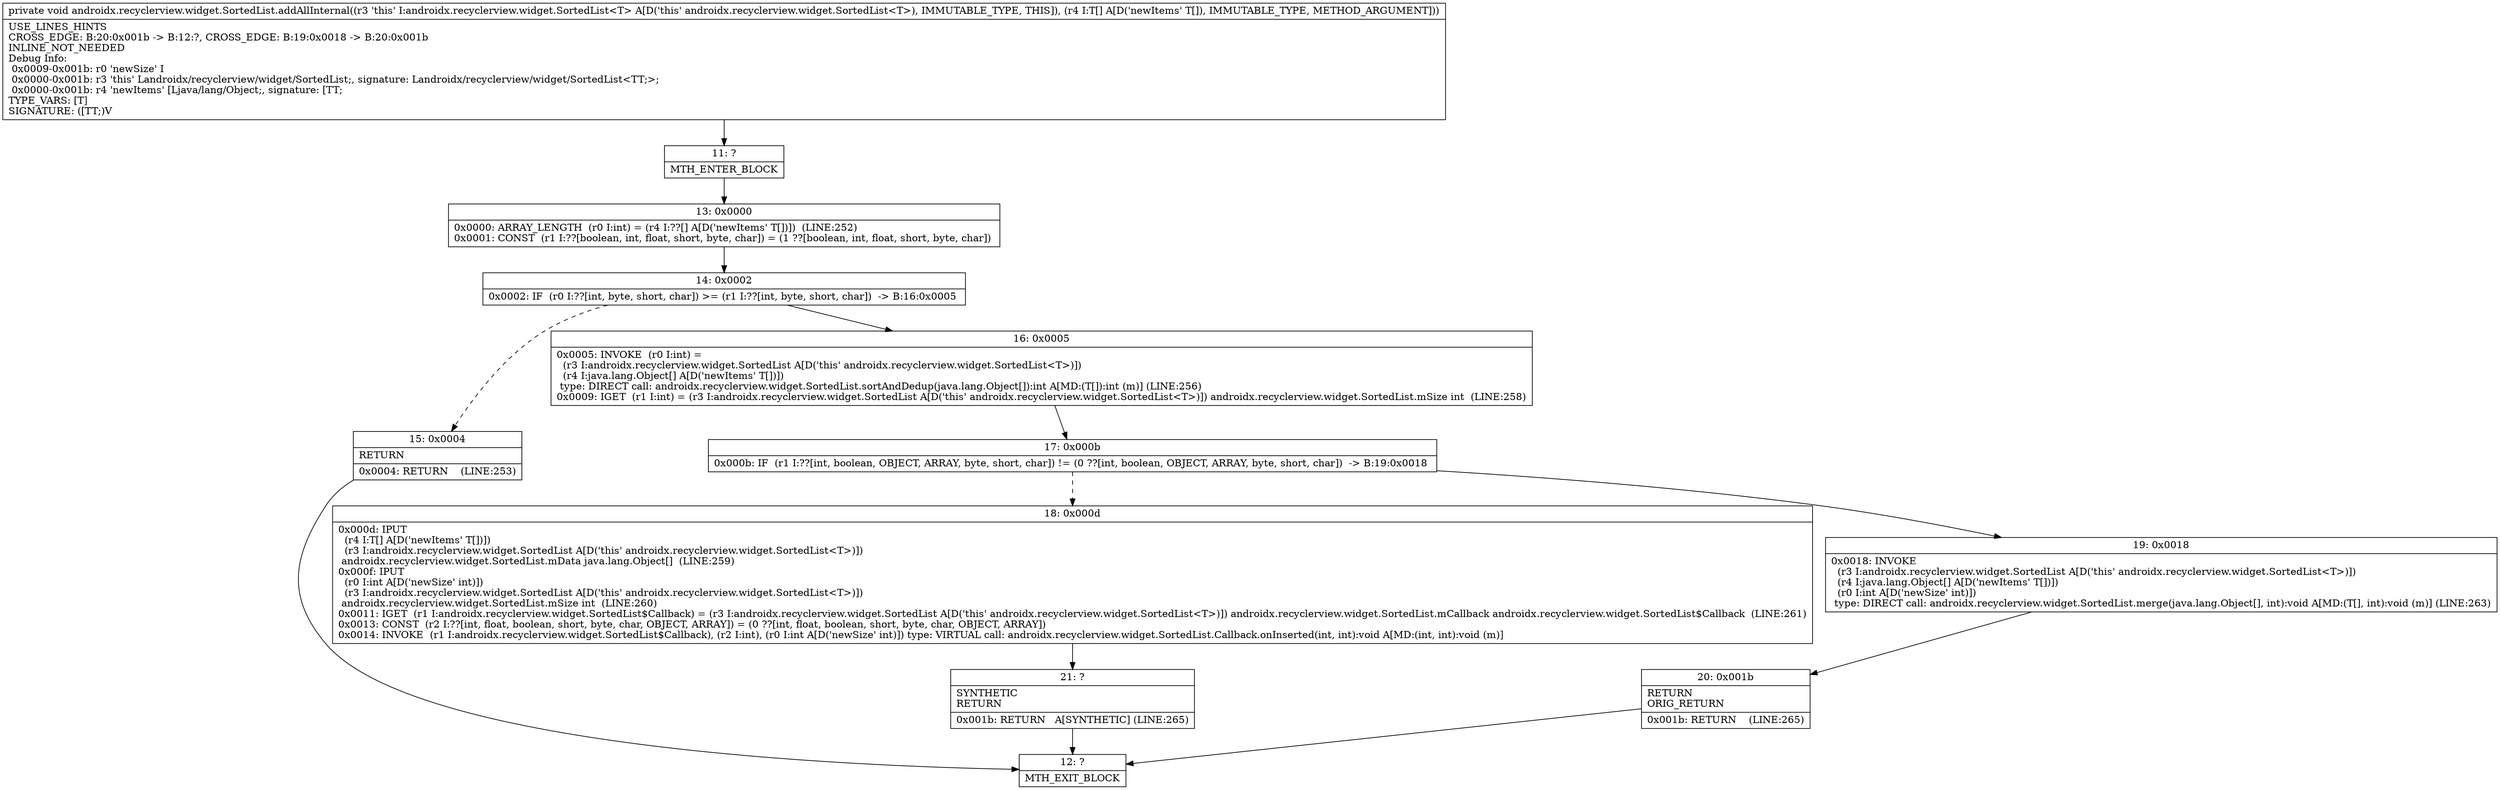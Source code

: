 digraph "CFG forandroidx.recyclerview.widget.SortedList.addAllInternal([Ljava\/lang\/Object;)V" {
Node_11 [shape=record,label="{11\:\ ?|MTH_ENTER_BLOCK\l}"];
Node_13 [shape=record,label="{13\:\ 0x0000|0x0000: ARRAY_LENGTH  (r0 I:int) = (r4 I:??[] A[D('newItems' T[])])  (LINE:252)\l0x0001: CONST  (r1 I:??[boolean, int, float, short, byte, char]) = (1 ??[boolean, int, float, short, byte, char]) \l}"];
Node_14 [shape=record,label="{14\:\ 0x0002|0x0002: IF  (r0 I:??[int, byte, short, char]) \>= (r1 I:??[int, byte, short, char])  \-\> B:16:0x0005 \l}"];
Node_15 [shape=record,label="{15\:\ 0x0004|RETURN\l|0x0004: RETURN    (LINE:253)\l}"];
Node_12 [shape=record,label="{12\:\ ?|MTH_EXIT_BLOCK\l}"];
Node_16 [shape=record,label="{16\:\ 0x0005|0x0005: INVOKE  (r0 I:int) = \l  (r3 I:androidx.recyclerview.widget.SortedList A[D('this' androidx.recyclerview.widget.SortedList\<T\>)])\l  (r4 I:java.lang.Object[] A[D('newItems' T[])])\l type: DIRECT call: androidx.recyclerview.widget.SortedList.sortAndDedup(java.lang.Object[]):int A[MD:(T[]):int (m)] (LINE:256)\l0x0009: IGET  (r1 I:int) = (r3 I:androidx.recyclerview.widget.SortedList A[D('this' androidx.recyclerview.widget.SortedList\<T\>)]) androidx.recyclerview.widget.SortedList.mSize int  (LINE:258)\l}"];
Node_17 [shape=record,label="{17\:\ 0x000b|0x000b: IF  (r1 I:??[int, boolean, OBJECT, ARRAY, byte, short, char]) != (0 ??[int, boolean, OBJECT, ARRAY, byte, short, char])  \-\> B:19:0x0018 \l}"];
Node_18 [shape=record,label="{18\:\ 0x000d|0x000d: IPUT  \l  (r4 I:T[] A[D('newItems' T[])])\l  (r3 I:androidx.recyclerview.widget.SortedList A[D('this' androidx.recyclerview.widget.SortedList\<T\>)])\l androidx.recyclerview.widget.SortedList.mData java.lang.Object[]  (LINE:259)\l0x000f: IPUT  \l  (r0 I:int A[D('newSize' int)])\l  (r3 I:androidx.recyclerview.widget.SortedList A[D('this' androidx.recyclerview.widget.SortedList\<T\>)])\l androidx.recyclerview.widget.SortedList.mSize int  (LINE:260)\l0x0011: IGET  (r1 I:androidx.recyclerview.widget.SortedList$Callback) = (r3 I:androidx.recyclerview.widget.SortedList A[D('this' androidx.recyclerview.widget.SortedList\<T\>)]) androidx.recyclerview.widget.SortedList.mCallback androidx.recyclerview.widget.SortedList$Callback  (LINE:261)\l0x0013: CONST  (r2 I:??[int, float, boolean, short, byte, char, OBJECT, ARRAY]) = (0 ??[int, float, boolean, short, byte, char, OBJECT, ARRAY]) \l0x0014: INVOKE  (r1 I:androidx.recyclerview.widget.SortedList$Callback), (r2 I:int), (r0 I:int A[D('newSize' int)]) type: VIRTUAL call: androidx.recyclerview.widget.SortedList.Callback.onInserted(int, int):void A[MD:(int, int):void (m)]\l}"];
Node_21 [shape=record,label="{21\:\ ?|SYNTHETIC\lRETURN\l|0x001b: RETURN   A[SYNTHETIC] (LINE:265)\l}"];
Node_19 [shape=record,label="{19\:\ 0x0018|0x0018: INVOKE  \l  (r3 I:androidx.recyclerview.widget.SortedList A[D('this' androidx.recyclerview.widget.SortedList\<T\>)])\l  (r4 I:java.lang.Object[] A[D('newItems' T[])])\l  (r0 I:int A[D('newSize' int)])\l type: DIRECT call: androidx.recyclerview.widget.SortedList.merge(java.lang.Object[], int):void A[MD:(T[], int):void (m)] (LINE:263)\l}"];
Node_20 [shape=record,label="{20\:\ 0x001b|RETURN\lORIG_RETURN\l|0x001b: RETURN    (LINE:265)\l}"];
MethodNode[shape=record,label="{private void androidx.recyclerview.widget.SortedList.addAllInternal((r3 'this' I:androidx.recyclerview.widget.SortedList\<T\> A[D('this' androidx.recyclerview.widget.SortedList\<T\>), IMMUTABLE_TYPE, THIS]), (r4 I:T[] A[D('newItems' T[]), IMMUTABLE_TYPE, METHOD_ARGUMENT]))  | USE_LINES_HINTS\lCROSS_EDGE: B:20:0x001b \-\> B:12:?, CROSS_EDGE: B:19:0x0018 \-\> B:20:0x001b\lINLINE_NOT_NEEDED\lDebug Info:\l  0x0009\-0x001b: r0 'newSize' I\l  0x0000\-0x001b: r3 'this' Landroidx\/recyclerview\/widget\/SortedList;, signature: Landroidx\/recyclerview\/widget\/SortedList\<TT;\>;\l  0x0000\-0x001b: r4 'newItems' [Ljava\/lang\/Object;, signature: [TT;\lTYPE_VARS: [T]\lSIGNATURE: ([TT;)V\l}"];
MethodNode -> Node_11;Node_11 -> Node_13;
Node_13 -> Node_14;
Node_14 -> Node_15[style=dashed];
Node_14 -> Node_16;
Node_15 -> Node_12;
Node_16 -> Node_17;
Node_17 -> Node_18[style=dashed];
Node_17 -> Node_19;
Node_18 -> Node_21;
Node_21 -> Node_12;
Node_19 -> Node_20;
Node_20 -> Node_12;
}

